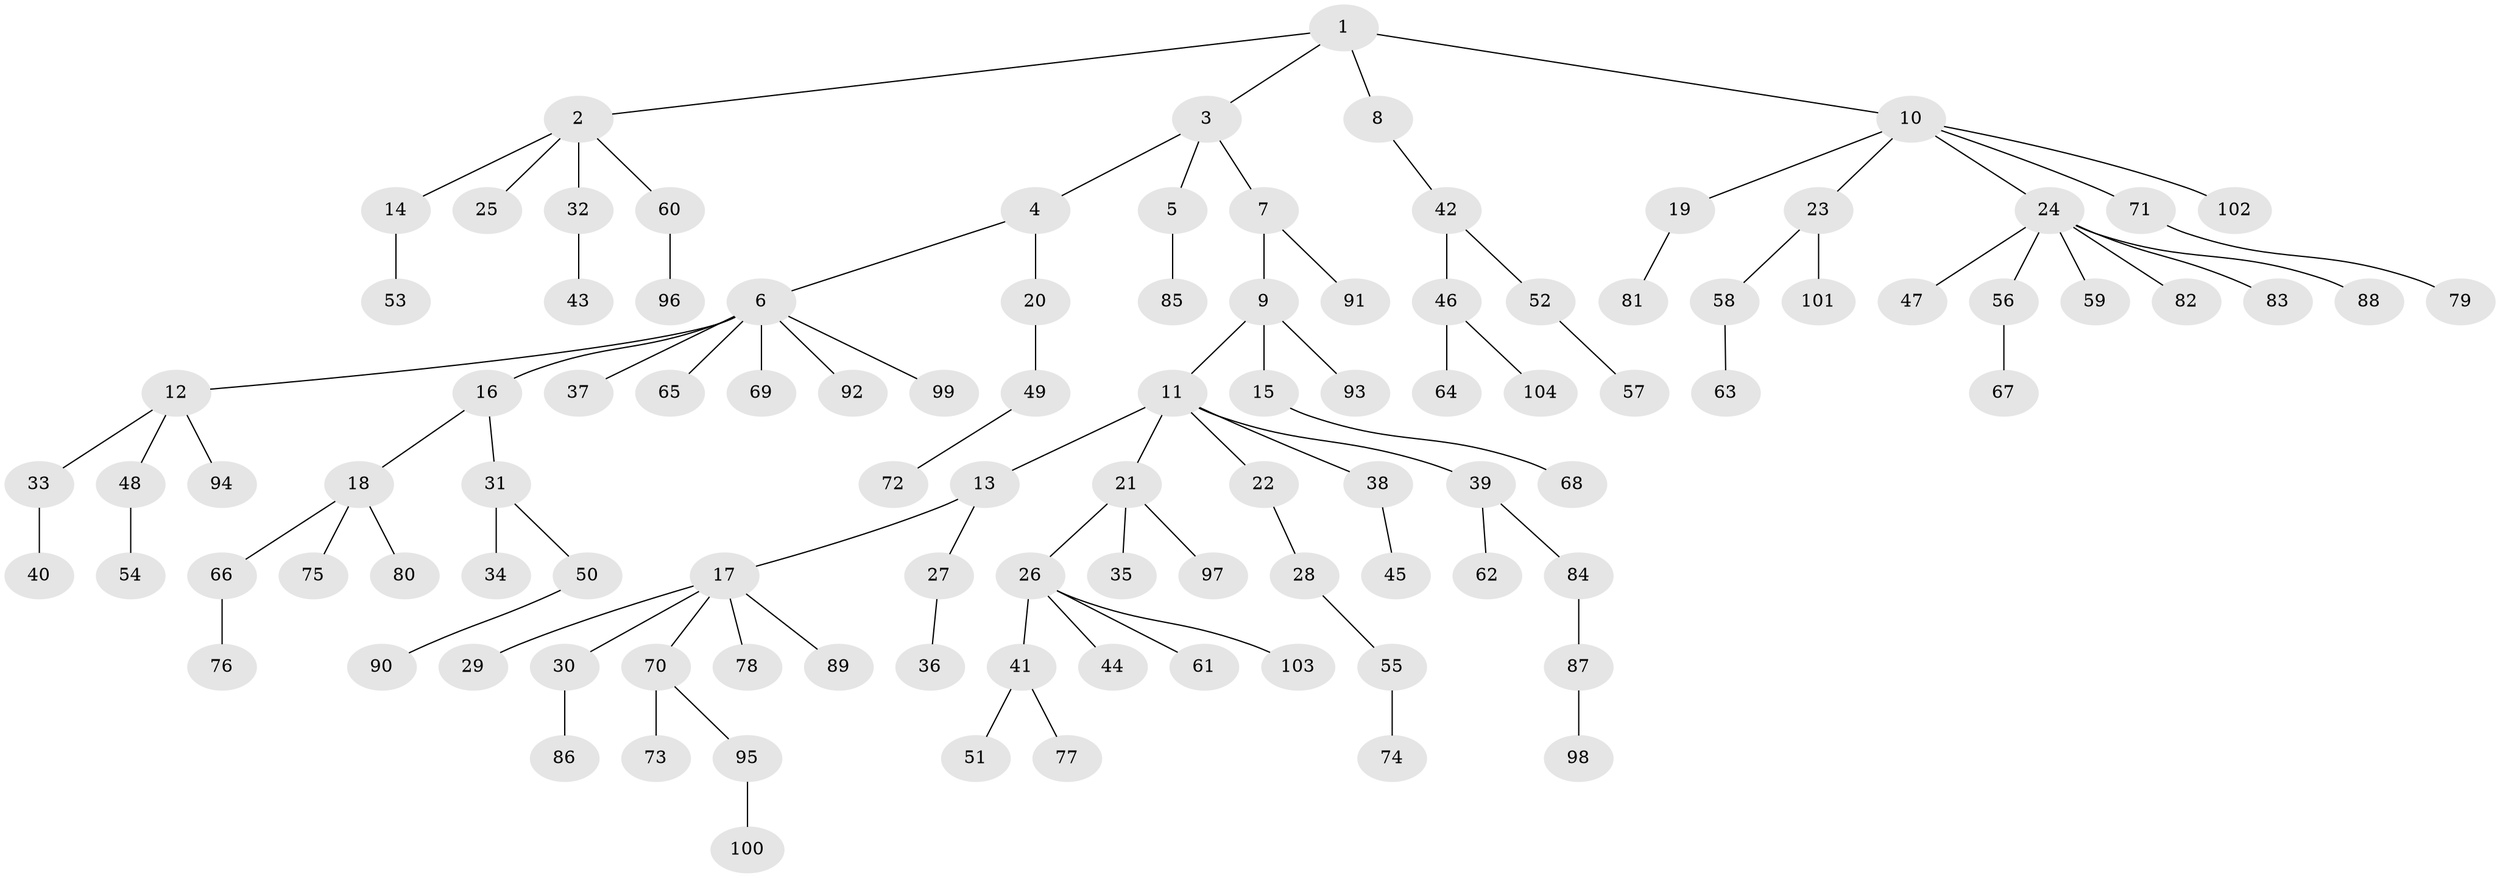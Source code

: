 // Generated by graph-tools (version 1.1) at 2025/11/02/27/25 16:11:27]
// undirected, 104 vertices, 103 edges
graph export_dot {
graph [start="1"]
  node [color=gray90,style=filled];
  1;
  2;
  3;
  4;
  5;
  6;
  7;
  8;
  9;
  10;
  11;
  12;
  13;
  14;
  15;
  16;
  17;
  18;
  19;
  20;
  21;
  22;
  23;
  24;
  25;
  26;
  27;
  28;
  29;
  30;
  31;
  32;
  33;
  34;
  35;
  36;
  37;
  38;
  39;
  40;
  41;
  42;
  43;
  44;
  45;
  46;
  47;
  48;
  49;
  50;
  51;
  52;
  53;
  54;
  55;
  56;
  57;
  58;
  59;
  60;
  61;
  62;
  63;
  64;
  65;
  66;
  67;
  68;
  69;
  70;
  71;
  72;
  73;
  74;
  75;
  76;
  77;
  78;
  79;
  80;
  81;
  82;
  83;
  84;
  85;
  86;
  87;
  88;
  89;
  90;
  91;
  92;
  93;
  94;
  95;
  96;
  97;
  98;
  99;
  100;
  101;
  102;
  103;
  104;
  1 -- 2;
  1 -- 3;
  1 -- 8;
  1 -- 10;
  2 -- 14;
  2 -- 25;
  2 -- 32;
  2 -- 60;
  3 -- 4;
  3 -- 5;
  3 -- 7;
  4 -- 6;
  4 -- 20;
  5 -- 85;
  6 -- 12;
  6 -- 16;
  6 -- 37;
  6 -- 65;
  6 -- 69;
  6 -- 92;
  6 -- 99;
  7 -- 9;
  7 -- 91;
  8 -- 42;
  9 -- 11;
  9 -- 15;
  9 -- 93;
  10 -- 19;
  10 -- 23;
  10 -- 24;
  10 -- 71;
  10 -- 102;
  11 -- 13;
  11 -- 21;
  11 -- 22;
  11 -- 38;
  11 -- 39;
  12 -- 33;
  12 -- 48;
  12 -- 94;
  13 -- 17;
  13 -- 27;
  14 -- 53;
  15 -- 68;
  16 -- 18;
  16 -- 31;
  17 -- 29;
  17 -- 30;
  17 -- 70;
  17 -- 78;
  17 -- 89;
  18 -- 66;
  18 -- 75;
  18 -- 80;
  19 -- 81;
  20 -- 49;
  21 -- 26;
  21 -- 35;
  21 -- 97;
  22 -- 28;
  23 -- 58;
  23 -- 101;
  24 -- 47;
  24 -- 56;
  24 -- 59;
  24 -- 82;
  24 -- 83;
  24 -- 88;
  26 -- 41;
  26 -- 44;
  26 -- 61;
  26 -- 103;
  27 -- 36;
  28 -- 55;
  30 -- 86;
  31 -- 34;
  31 -- 50;
  32 -- 43;
  33 -- 40;
  38 -- 45;
  39 -- 62;
  39 -- 84;
  41 -- 51;
  41 -- 77;
  42 -- 46;
  42 -- 52;
  46 -- 64;
  46 -- 104;
  48 -- 54;
  49 -- 72;
  50 -- 90;
  52 -- 57;
  55 -- 74;
  56 -- 67;
  58 -- 63;
  60 -- 96;
  66 -- 76;
  70 -- 73;
  70 -- 95;
  71 -- 79;
  84 -- 87;
  87 -- 98;
  95 -- 100;
}
